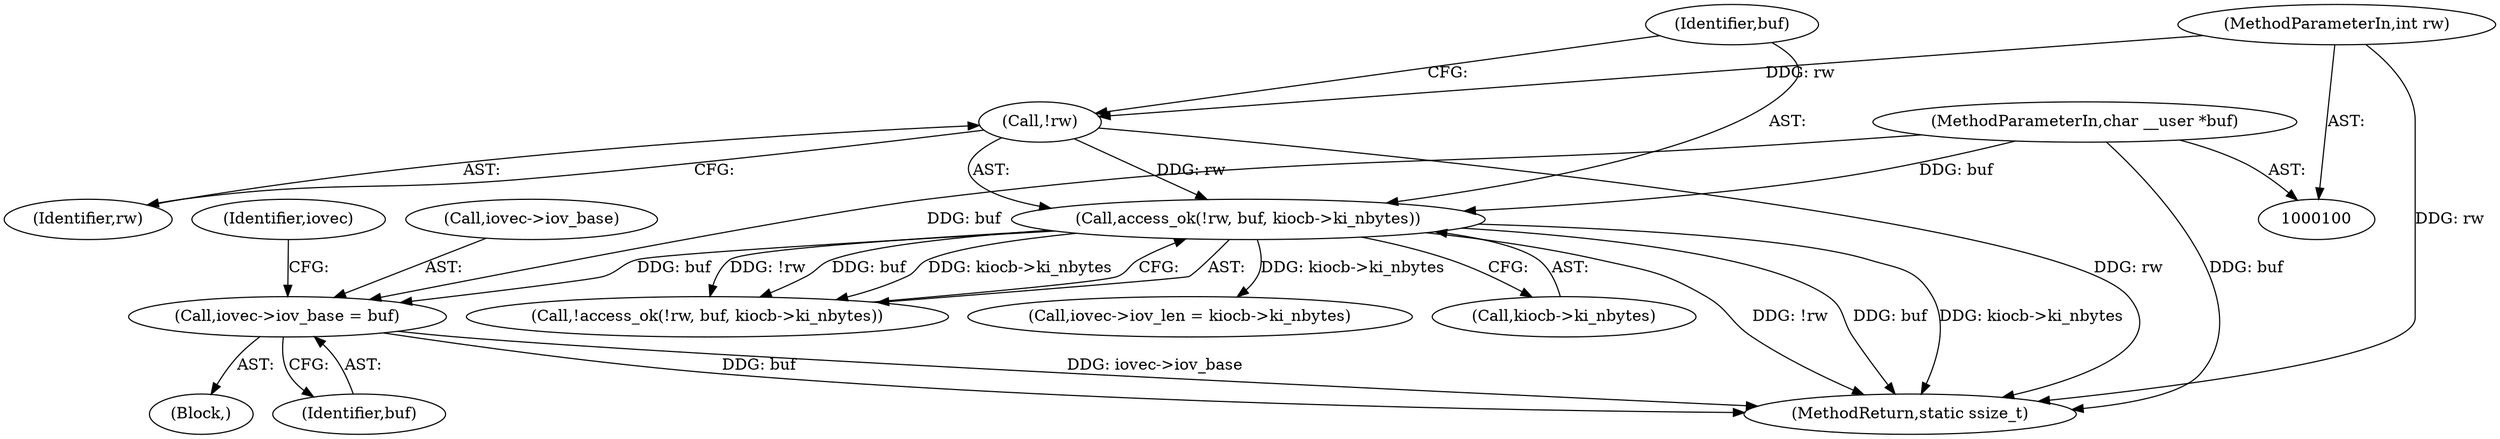 digraph "1_linux_c4f4b82694fe48b02f7a881a1797131a6dad1364@pointer" {
"1000120" [label="(Call,iovec->iov_base = buf)"];
"1000110" [label="(Call,access_ok(!rw, buf, kiocb->ki_nbytes))"];
"1000111" [label="(Call,!rw)"];
"1000102" [label="(MethodParameterIn,int rw)"];
"1000103" [label="(MethodParameterIn,char __user *buf)"];
"1000127" [label="(Identifier,iovec)"];
"1000138" [label="(MethodReturn,static ssize_t)"];
"1000121" [label="(Call,iovec->iov_base)"];
"1000103" [label="(MethodParameterIn,char __user *buf)"];
"1000110" [label="(Call,access_ok(!rw, buf, kiocb->ki_nbytes))"];
"1000120" [label="(Call,iovec->iov_base = buf)"];
"1000109" [label="(Call,!access_ok(!rw, buf, kiocb->ki_nbytes))"];
"1000125" [label="(Call,iovec->iov_len = kiocb->ki_nbytes)"];
"1000102" [label="(MethodParameterIn,int rw)"];
"1000106" [label="(Block,)"];
"1000111" [label="(Call,!rw)"];
"1000113" [label="(Identifier,buf)"];
"1000112" [label="(Identifier,rw)"];
"1000124" [label="(Identifier,buf)"];
"1000114" [label="(Call,kiocb->ki_nbytes)"];
"1000120" -> "1000106"  [label="AST: "];
"1000120" -> "1000124"  [label="CFG: "];
"1000121" -> "1000120"  [label="AST: "];
"1000124" -> "1000120"  [label="AST: "];
"1000127" -> "1000120"  [label="CFG: "];
"1000120" -> "1000138"  [label="DDG: iovec->iov_base"];
"1000120" -> "1000138"  [label="DDG: buf"];
"1000110" -> "1000120"  [label="DDG: buf"];
"1000103" -> "1000120"  [label="DDG: buf"];
"1000110" -> "1000109"  [label="AST: "];
"1000110" -> "1000114"  [label="CFG: "];
"1000111" -> "1000110"  [label="AST: "];
"1000113" -> "1000110"  [label="AST: "];
"1000114" -> "1000110"  [label="AST: "];
"1000109" -> "1000110"  [label="CFG: "];
"1000110" -> "1000138"  [label="DDG: kiocb->ki_nbytes"];
"1000110" -> "1000138"  [label="DDG: !rw"];
"1000110" -> "1000138"  [label="DDG: buf"];
"1000110" -> "1000109"  [label="DDG: !rw"];
"1000110" -> "1000109"  [label="DDG: buf"];
"1000110" -> "1000109"  [label="DDG: kiocb->ki_nbytes"];
"1000111" -> "1000110"  [label="DDG: rw"];
"1000103" -> "1000110"  [label="DDG: buf"];
"1000110" -> "1000125"  [label="DDG: kiocb->ki_nbytes"];
"1000111" -> "1000112"  [label="CFG: "];
"1000112" -> "1000111"  [label="AST: "];
"1000113" -> "1000111"  [label="CFG: "];
"1000111" -> "1000138"  [label="DDG: rw"];
"1000102" -> "1000111"  [label="DDG: rw"];
"1000102" -> "1000100"  [label="AST: "];
"1000102" -> "1000138"  [label="DDG: rw"];
"1000103" -> "1000100"  [label="AST: "];
"1000103" -> "1000138"  [label="DDG: buf"];
}
